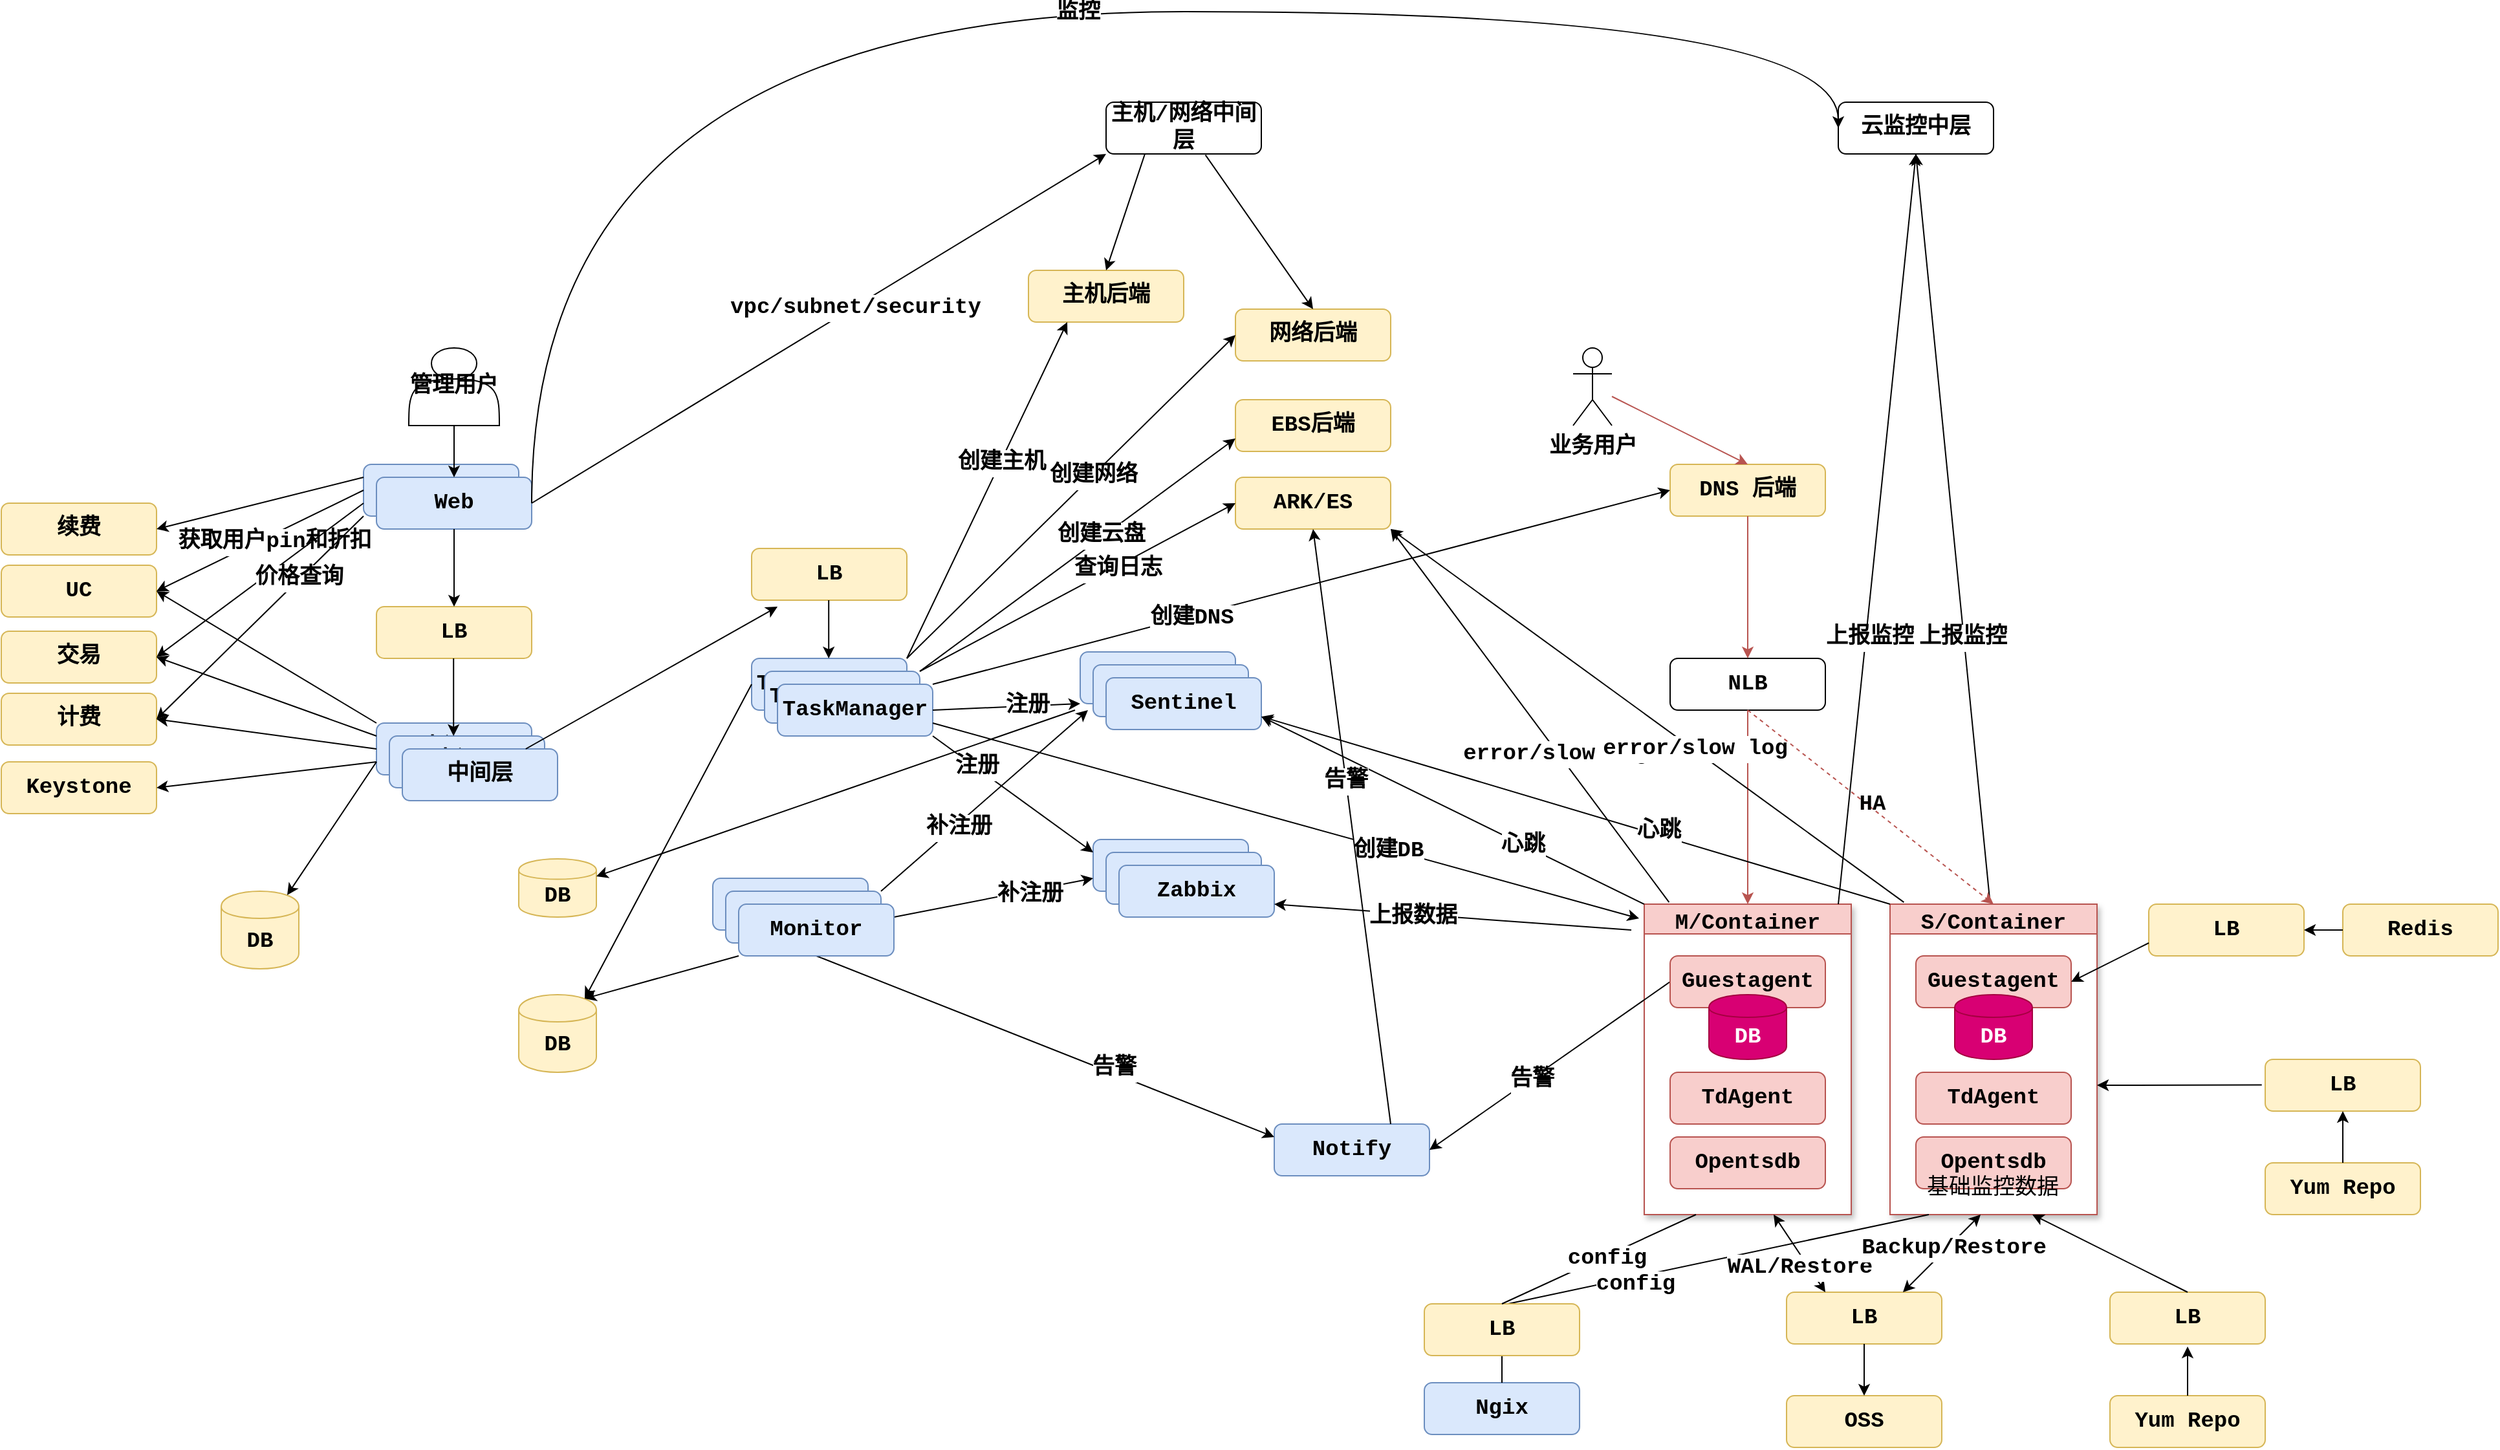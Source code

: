 <mxfile version="13.7.3" type="github">
  <diagram id="C5RBs43oDa-KdzZeNtuy" name="Page-1">
    <mxGraphModel dx="3671" dy="1490" grid="1" gridSize="10" guides="1" tooltips="1" connect="1" arrows="1" fold="1" page="1" pageScale="1" pageWidth="827" pageHeight="1169" math="0" shadow="0">
      <root>
        <mxCell id="WIyWlLk6GJQsqaUBKTNV-0" />
        <mxCell id="WIyWlLk6GJQsqaUBKTNV-1" parent="WIyWlLk6GJQsqaUBKTNV-0" />
        <mxCell id="53ipOpDrjfNFSjoSuVw--106" value="M/Container" style="swimlane;shadow=1;rounded=0;comic=0;glass=0;swimlaneFillColor=#FFFFFF;fillColor=#f8cecc;strokeColor=#b85450;fontStyle=1;fontFamily=Courier New;fontSize=17;" parent="WIyWlLk6GJQsqaUBKTNV-1" vertex="1">
          <mxGeometry x="860" y="860" width="160" height="240" as="geometry" />
        </mxCell>
        <mxCell id="WIyWlLk6GJQsqaUBKTNV-3" value="Web" style="rounded=1;whiteSpace=wrap;html=1;fontSize=17;glass=0;strokeWidth=1;shadow=0;fillColor=#dae8fc;strokeColor=#6c8ebf;fontStyle=1;fontFamily=Courier New;" parent="WIyWlLk6GJQsqaUBKTNV-1" vertex="1">
          <mxGeometry x="-130" y="520" width="120" height="40" as="geometry" />
        </mxCell>
        <mxCell id="53ipOpDrjfNFSjoSuVw--0" value="Web" style="rounded=1;whiteSpace=wrap;html=1;fontSize=17;glass=0;strokeWidth=1;shadow=0;fillColor=#dae8fc;strokeColor=#6c8ebf;fontStyle=1;fontFamily=Courier New;" parent="WIyWlLk6GJQsqaUBKTNV-1" vertex="1">
          <mxGeometry x="-120" y="530" width="120" height="40" as="geometry" />
        </mxCell>
        <mxCell id="53ipOpDrjfNFSjoSuVw--1" value="LB" style="rounded=1;whiteSpace=wrap;html=1;fontSize=17;glass=0;strokeWidth=1;shadow=0;fillColor=#fff2cc;strokeColor=#d6b656;fontStyle=1;fontFamily=Courier New;" parent="WIyWlLk6GJQsqaUBKTNV-1" vertex="1">
          <mxGeometry x="-120" y="630" width="120" height="40" as="geometry" />
        </mxCell>
        <mxCell id="53ipOpDrjfNFSjoSuVw--2" value="中间层" style="rounded=1;whiteSpace=wrap;html=1;fontSize=17;glass=0;strokeWidth=1;shadow=0;fillColor=#dae8fc;strokeColor=#6c8ebf;fontStyle=1;fontFamily=Courier New;" parent="WIyWlLk6GJQsqaUBKTNV-1" vertex="1">
          <mxGeometry x="-120" y="720" width="120" height="40" as="geometry" />
        </mxCell>
        <mxCell id="53ipOpDrjfNFSjoSuVw--3" value="中间层" style="rounded=1;whiteSpace=wrap;html=1;fontSize=17;glass=0;strokeWidth=1;shadow=0;fillColor=#dae8fc;strokeColor=#6c8ebf;fontStyle=1;fontFamily=Courier New;" parent="WIyWlLk6GJQsqaUBKTNV-1" vertex="1">
          <mxGeometry x="-110" y="730" width="120" height="40" as="geometry" />
        </mxCell>
        <mxCell id="53ipOpDrjfNFSjoSuVw--4" value="中间层" style="rounded=1;whiteSpace=wrap;html=1;fontSize=17;glass=0;strokeWidth=1;shadow=0;fillColor=#dae8fc;strokeColor=#6c8ebf;fontStyle=1;fontFamily=Courier New;" parent="WIyWlLk6GJQsqaUBKTNV-1" vertex="1">
          <mxGeometry x="-100" y="740" width="120" height="40" as="geometry" />
        </mxCell>
        <mxCell id="53ipOpDrjfNFSjoSuVw--6" value="" style="endArrow=classic;html=1;entryX=0.5;entryY=0;entryDx=0;entryDy=0;exitX=0.5;exitY=1;exitDx=0;exitDy=0;fontStyle=1;fontFamily=Courier New;fontSize=17;" parent="WIyWlLk6GJQsqaUBKTNV-1" source="53ipOpDrjfNFSjoSuVw--0" target="53ipOpDrjfNFSjoSuVw--1" edge="1">
          <mxGeometry width="50" height="50" relative="1" as="geometry">
            <mxPoint x="-60" y="575" as="sourcePoint" />
            <mxPoint x="-10" y="525" as="targetPoint" />
          </mxGeometry>
        </mxCell>
        <mxCell id="53ipOpDrjfNFSjoSuVw--7" value="" style="endArrow=classic;html=1;entryX=0.5;entryY=0;entryDx=0;entryDy=0;exitX=0.5;exitY=1;exitDx=0;exitDy=0;fontStyle=1;fontFamily=Courier New;fontSize=17;" parent="WIyWlLk6GJQsqaUBKTNV-1" edge="1">
          <mxGeometry width="50" height="50" relative="1" as="geometry">
            <mxPoint x="-60.4" y="670" as="sourcePoint" />
            <mxPoint x="-60.4" y="730" as="targetPoint" />
          </mxGeometry>
        </mxCell>
        <mxCell id="53ipOpDrjfNFSjoSuVw--10" value="" style="endArrow=classic;html=1;fontStyle=1;fontFamily=Courier New;fontSize=17;entryX=0.167;entryY=1.125;entryDx=0;entryDy=0;entryPerimeter=0;" parent="WIyWlLk6GJQsqaUBKTNV-1" edge="1" target="53ipOpDrjfNFSjoSuVw--26" source="53ipOpDrjfNFSjoSuVw--4">
          <mxGeometry width="50" height="50" relative="1" as="geometry">
            <mxPoint x="230" y="340" as="sourcePoint" />
            <mxPoint x="230" y="570" as="targetPoint" />
          </mxGeometry>
        </mxCell>
        <mxCell id="53ipOpDrjfNFSjoSuVw--15" value="TaskManager" style="rounded=1;whiteSpace=wrap;html=1;fontSize=17;glass=0;strokeWidth=1;shadow=0;fillColor=#dae8fc;strokeColor=#6c8ebf;fontStyle=1;fontFamily=Courier New;" parent="WIyWlLk6GJQsqaUBKTNV-1" vertex="1">
          <mxGeometry x="170" y="670" width="120" height="40" as="geometry" />
        </mxCell>
        <mxCell id="53ipOpDrjfNFSjoSuVw--16" value="TaskManager" style="rounded=1;whiteSpace=wrap;html=1;fontSize=17;glass=0;strokeWidth=1;shadow=0;fillColor=#dae8fc;strokeColor=#6c8ebf;fontStyle=1;fontFamily=Courier New;" parent="WIyWlLk6GJQsqaUBKTNV-1" vertex="1">
          <mxGeometry x="180" y="680" width="120" height="40" as="geometry" />
        </mxCell>
        <mxCell id="53ipOpDrjfNFSjoSuVw--17" value="TaskManager" style="rounded=1;whiteSpace=wrap;html=1;fontSize=17;glass=0;strokeWidth=1;shadow=0;fillColor=#dae8fc;strokeColor=#6c8ebf;fontStyle=1;fontFamily=Courier New;" parent="WIyWlLk6GJQsqaUBKTNV-1" vertex="1">
          <mxGeometry x="190" y="690" width="120" height="40" as="geometry" />
        </mxCell>
        <mxCell id="53ipOpDrjfNFSjoSuVw--19" value="DB" style="shape=cylinder;whiteSpace=wrap;html=1;boundedLbl=1;backgroundOutline=1;fillColor=#fff2cc;strokeColor=#d6b656;fontStyle=1;fontFamily=Courier New;fontSize=17;" parent="WIyWlLk6GJQsqaUBKTNV-1" vertex="1">
          <mxGeometry x="-240" y="850" width="60" height="60" as="geometry" />
        </mxCell>
        <mxCell id="53ipOpDrjfNFSjoSuVw--20" value="" style="endArrow=classic;html=1;entryX=0.85;entryY=0.05;entryDx=0;entryDy=0;exitX=0;exitY=0.75;exitDx=0;exitDy=0;fontStyle=1;fontFamily=Courier New;fontSize=17;entryPerimeter=0;" parent="WIyWlLk6GJQsqaUBKTNV-1" source="53ipOpDrjfNFSjoSuVw--2" target="53ipOpDrjfNFSjoSuVw--19" edge="1">
          <mxGeometry width="50" height="50" relative="1" as="geometry">
            <mxPoint x="-129.6" y="740" as="sourcePoint" />
            <mxPoint x="-130.0" y="790" as="targetPoint" />
          </mxGeometry>
        </mxCell>
        <mxCell id="53ipOpDrjfNFSjoSuVw--21" value="DB" style="shape=cylinder;whiteSpace=wrap;html=1;boundedLbl=1;backgroundOutline=1;fillColor=#fff2cc;strokeColor=#d6b656;fontStyle=1;fontFamily=Courier New;fontSize=17;" parent="WIyWlLk6GJQsqaUBKTNV-1" vertex="1">
          <mxGeometry x="-10" y="930" width="60" height="60" as="geometry" />
        </mxCell>
        <mxCell id="53ipOpDrjfNFSjoSuVw--24" value="" style="endArrow=classic;html=1;exitX=0;exitY=0.5;exitDx=0;exitDy=0;fontStyle=1;fontFamily=Courier New;fontSize=17;entryX=0.85;entryY=0.05;entryDx=0;entryDy=0;entryPerimeter=0;" parent="WIyWlLk6GJQsqaUBKTNV-1" source="53ipOpDrjfNFSjoSuVw--15" edge="1" target="53ipOpDrjfNFSjoSuVw--21">
          <mxGeometry width="50" height="50" relative="1" as="geometry">
            <mxPoint x="180" y="510" as="sourcePoint" />
            <mxPoint x="61" y="640" as="targetPoint" />
          </mxGeometry>
        </mxCell>
        <mxCell id="53ipOpDrjfNFSjoSuVw--25" value="Monitor" style="rounded=1;whiteSpace=wrap;html=1;fontSize=17;glass=0;strokeWidth=1;shadow=0;fillColor=#dae8fc;strokeColor=#6c8ebf;fontStyle=1;fontFamily=Courier New;" parent="WIyWlLk6GJQsqaUBKTNV-1" vertex="1">
          <mxGeometry x="140" y="840" width="120" height="40" as="geometry" />
        </mxCell>
        <mxCell id="53ipOpDrjfNFSjoSuVw--26" value="LB" style="rounded=1;whiteSpace=wrap;html=1;fontSize=17;glass=0;strokeWidth=1;shadow=0;fillColor=#fff2cc;strokeColor=#d6b656;fontStyle=1;fontFamily=Courier New;" parent="WIyWlLk6GJQsqaUBKTNV-1" vertex="1">
          <mxGeometry x="170" y="585" width="120" height="40" as="geometry" />
        </mxCell>
        <mxCell id="53ipOpDrjfNFSjoSuVw--27" value="" style="endArrow=classic;html=1;entryX=0.5;entryY=0;entryDx=0;entryDy=0;fontStyle=1;fontFamily=Courier New;fontSize=17;" parent="WIyWlLk6GJQsqaUBKTNV-1" edge="1">
          <mxGeometry width="50" height="50" relative="1" as="geometry">
            <mxPoint x="229.6" y="625" as="sourcePoint" />
            <mxPoint x="229.6" y="670" as="targetPoint" />
          </mxGeometry>
        </mxCell>
        <mxCell id="53ipOpDrjfNFSjoSuVw--28" value="Notify" style="rounded=1;whiteSpace=wrap;html=1;fontSize=17;glass=0;strokeWidth=1;shadow=0;fillColor=#dae8fc;strokeColor=#6c8ebf;fontStyle=1;fontFamily=Courier New;" parent="WIyWlLk6GJQsqaUBKTNV-1" vertex="1">
          <mxGeometry x="574" y="1030" width="120" height="40" as="geometry" />
        </mxCell>
        <mxCell id="53ipOpDrjfNFSjoSuVw--29" value="Sentinel" style="rounded=1;whiteSpace=wrap;html=1;fontSize=17;glass=0;strokeWidth=1;shadow=0;fillColor=#dae8fc;strokeColor=#6c8ebf;fontStyle=1;fontFamily=Courier New;" parent="WIyWlLk6GJQsqaUBKTNV-1" vertex="1">
          <mxGeometry x="424" y="665" width="120" height="40" as="geometry" />
        </mxCell>
        <mxCell id="53ipOpDrjfNFSjoSuVw--30" value="Sentinel" style="rounded=1;whiteSpace=wrap;html=1;fontSize=17;glass=0;strokeWidth=1;shadow=0;fillColor=#dae8fc;strokeColor=#6c8ebf;fontStyle=1;fontFamily=Courier New;" parent="WIyWlLk6GJQsqaUBKTNV-1" vertex="1">
          <mxGeometry x="434" y="675" width="120" height="40" as="geometry" />
        </mxCell>
        <mxCell id="53ipOpDrjfNFSjoSuVw--31" value="Sentinel" style="rounded=1;whiteSpace=wrap;html=1;fontSize=17;glass=0;strokeWidth=1;shadow=0;fillColor=#dae8fc;strokeColor=#6c8ebf;fontStyle=1;fontFamily=Courier New;" parent="WIyWlLk6GJQsqaUBKTNV-1" vertex="1">
          <mxGeometry x="444" y="685" width="120" height="40" as="geometry" />
        </mxCell>
        <mxCell id="53ipOpDrjfNFSjoSuVw--32" value="" style="endArrow=classic;html=1;entryX=0;entryY=1;entryDx=0;entryDy=0;exitX=1;exitY=0.5;exitDx=0;exitDy=0;fontStyle=1;fontFamily=Courier New;fontSize=17;" parent="WIyWlLk6GJQsqaUBKTNV-1" source="53ipOpDrjfNFSjoSuVw--17" target="53ipOpDrjfNFSjoSuVw--29" edge="1">
          <mxGeometry width="50" height="50" relative="1" as="geometry">
            <mxPoint x="370.0" y="635" as="sourcePoint" />
            <mxPoint x="370.0" y="680" as="targetPoint" />
          </mxGeometry>
        </mxCell>
        <mxCell id="53ipOpDrjfNFSjoSuVw--158" value="注册" style="edgeLabel;html=1;align=center;verticalAlign=middle;resizable=0;points=[];fontStyle=1;fontFamily=Courier New;fontSize=17;" parent="53ipOpDrjfNFSjoSuVw--32" vertex="1" connectable="0">
          <mxGeometry x="0.269" relative="1" as="geometry">
            <mxPoint as="offset" />
          </mxGeometry>
        </mxCell>
        <mxCell id="53ipOpDrjfNFSjoSuVw--34" value="DB" style="shape=cylinder;whiteSpace=wrap;html=1;boundedLbl=1;backgroundOutline=1;fillColor=#fff2cc;strokeColor=#d6b656;fontStyle=1;fontFamily=Courier New;fontSize=17;" parent="WIyWlLk6GJQsqaUBKTNV-1" vertex="1">
          <mxGeometry x="-10" y="825" width="60" height="45" as="geometry" />
        </mxCell>
        <mxCell id="53ipOpDrjfNFSjoSuVw--36" value="Zabbix" style="rounded=1;whiteSpace=wrap;html=1;fontSize=17;glass=0;strokeWidth=1;shadow=0;fillColor=#dae8fc;strokeColor=#6c8ebf;fontStyle=1;fontFamily=Courier New;" parent="WIyWlLk6GJQsqaUBKTNV-1" vertex="1">
          <mxGeometry x="434" y="810" width="120" height="40" as="geometry" />
        </mxCell>
        <mxCell id="53ipOpDrjfNFSjoSuVw--37" value="" style="endArrow=classic;html=1;exitX=0;exitY=1;exitDx=0;exitDy=0;entryX=0.85;entryY=0.05;entryDx=0;entryDy=0;entryPerimeter=0;fontStyle=1;fontFamily=Courier New;fontSize=17;" parent="WIyWlLk6GJQsqaUBKTNV-1" source="53ipOpDrjfNFSjoSuVw--53" target="53ipOpDrjfNFSjoSuVw--21" edge="1">
          <mxGeometry width="50" height="50" relative="1" as="geometry">
            <mxPoint x="139" y="715" as="sourcePoint" />
            <mxPoint x="30" y="665" as="targetPoint" />
          </mxGeometry>
        </mxCell>
        <mxCell id="53ipOpDrjfNFSjoSuVw--38" value="" style="endArrow=classic;html=1;exitX=0.5;exitY=1;exitDx=0;exitDy=0;entryX=0;entryY=0.25;entryDx=0;entryDy=0;fontStyle=1;fontFamily=Courier New;fontSize=17;" parent="WIyWlLk6GJQsqaUBKTNV-1" source="53ipOpDrjfNFSjoSuVw--53" target="53ipOpDrjfNFSjoSuVw--28" edge="1">
          <mxGeometry width="50" height="50" relative="1" as="geometry">
            <mxPoint x="270.0" y="810" as="sourcePoint" />
            <mxPoint x="500" y="890" as="targetPoint" />
          </mxGeometry>
        </mxCell>
        <mxCell id="53ipOpDrjfNFSjoSuVw--166" value="告警" style="edgeLabel;html=1;align=center;verticalAlign=middle;resizable=0;points=[];fontStyle=1;fontFamily=Courier New;fontSize=17;" parent="53ipOpDrjfNFSjoSuVw--38" vertex="1" connectable="0">
          <mxGeometry x="0.287" y="4" relative="1" as="geometry">
            <mxPoint as="offset" />
          </mxGeometry>
        </mxCell>
        <mxCell id="53ipOpDrjfNFSjoSuVw--47" value="" style="endArrow=classic;html=1;entryX=1;entryY=0.5;entryDx=0;entryDy=0;exitX=0;exitY=0.5;exitDx=0;exitDy=0;fontStyle=1;fontFamily=Courier New;fontSize=17;" parent="WIyWlLk6GJQsqaUBKTNV-1" source="53ipOpDrjfNFSjoSuVw--87" target="53ipOpDrjfNFSjoSuVw--28" edge="1">
          <mxGeometry width="50" height="50" relative="1" as="geometry">
            <mxPoint x="870" y="930" as="sourcePoint" />
            <mxPoint x="230" y="939.6" as="targetPoint" />
          </mxGeometry>
        </mxCell>
        <mxCell id="53ipOpDrjfNFSjoSuVw--165" value="告警" style="edgeLabel;html=1;align=center;verticalAlign=middle;resizable=0;points=[];fontStyle=1;fontFamily=Courier New;fontSize=17;" parent="53ipOpDrjfNFSjoSuVw--47" vertex="1" connectable="0">
          <mxGeometry x="0.154" y="1" relative="1" as="geometry">
            <mxPoint as="offset" />
          </mxGeometry>
        </mxCell>
        <mxCell id="53ipOpDrjfNFSjoSuVw--49" value="Zabbix" style="rounded=1;whiteSpace=wrap;html=1;fontSize=17;glass=0;strokeWidth=1;shadow=0;fillColor=#dae8fc;strokeColor=#6c8ebf;fontStyle=1;fontFamily=Courier New;" parent="WIyWlLk6GJQsqaUBKTNV-1" vertex="1">
          <mxGeometry x="444" y="820" width="120" height="40" as="geometry" />
        </mxCell>
        <mxCell id="53ipOpDrjfNFSjoSuVw--50" value="Zabbix" style="rounded=1;whiteSpace=wrap;html=1;fontSize=17;glass=0;strokeWidth=1;shadow=0;fillColor=#dae8fc;strokeColor=#6c8ebf;fontStyle=1;fontFamily=Courier New;" parent="WIyWlLk6GJQsqaUBKTNV-1" vertex="1">
          <mxGeometry x="454" y="830" width="120" height="40" as="geometry" />
        </mxCell>
        <mxCell id="53ipOpDrjfNFSjoSuVw--51" value="" style="endArrow=classic;html=1;exitX=1;exitY=0.25;exitDx=0;exitDy=0;entryX=0;entryY=0.75;entryDx=0;entryDy=0;fontStyle=1;fontFamily=Courier New;fontSize=17;" parent="WIyWlLk6GJQsqaUBKTNV-1" source="53ipOpDrjfNFSjoSuVw--53" target="53ipOpDrjfNFSjoSuVw--36" edge="1">
          <mxGeometry width="50" height="50" relative="1" as="geometry">
            <mxPoint x="250" y="819.6" as="sourcePoint" />
            <mxPoint x="430" y="820" as="targetPoint" />
          </mxGeometry>
        </mxCell>
        <mxCell id="53ipOpDrjfNFSjoSuVw--156" value="补注册" style="edgeLabel;html=1;align=center;verticalAlign=middle;resizable=0;points=[];fontStyle=1;fontFamily=Courier New;fontSize=17;" parent="53ipOpDrjfNFSjoSuVw--51" vertex="1" connectable="0">
          <mxGeometry x="0.348" y="-3" relative="1" as="geometry">
            <mxPoint x="1" as="offset" />
          </mxGeometry>
        </mxCell>
        <mxCell id="53ipOpDrjfNFSjoSuVw--52" value="Monitor" style="rounded=1;whiteSpace=wrap;html=1;fontSize=17;glass=0;strokeWidth=1;shadow=0;fillColor=#dae8fc;strokeColor=#6c8ebf;fontStyle=1;fontFamily=Courier New;" parent="WIyWlLk6GJQsqaUBKTNV-1" vertex="1">
          <mxGeometry x="150" y="850" width="120" height="40" as="geometry" />
        </mxCell>
        <mxCell id="53ipOpDrjfNFSjoSuVw--53" value="Monitor" style="rounded=1;whiteSpace=wrap;html=1;fontSize=17;glass=0;strokeWidth=1;shadow=0;fillColor=#dae8fc;strokeColor=#6c8ebf;fontStyle=1;fontFamily=Courier New;" parent="WIyWlLk6GJQsqaUBKTNV-1" vertex="1">
          <mxGeometry x="160" y="860" width="120" height="40" as="geometry" />
        </mxCell>
        <mxCell id="53ipOpDrjfNFSjoSuVw--55" value="ARK/ES" style="rounded=1;whiteSpace=wrap;html=1;fontSize=17;glass=0;strokeWidth=1;shadow=0;fillColor=#fff2cc;strokeColor=#d6b656;fontStyle=1;fontFamily=Courier New;" parent="WIyWlLk6GJQsqaUBKTNV-1" vertex="1">
          <mxGeometry x="544" y="530" width="120" height="40" as="geometry" />
        </mxCell>
        <mxCell id="53ipOpDrjfNFSjoSuVw--56" value="DNS 后端" style="rounded=1;whiteSpace=wrap;html=1;fontSize=17;glass=0;strokeWidth=1;shadow=0;fillColor=#fff2cc;strokeColor=#d6b656;fontStyle=1;fontFamily=Courier New;" parent="WIyWlLk6GJQsqaUBKTNV-1" vertex="1">
          <mxGeometry x="880" y="520" width="120" height="40" as="geometry" />
        </mxCell>
        <mxCell id="53ipOpDrjfNFSjoSuVw--57" value="UC" style="rounded=1;whiteSpace=wrap;html=1;fontSize=17;glass=0;strokeWidth=1;shadow=0;fillColor=#fff2cc;strokeColor=#d6b656;fontStyle=1;fontFamily=Courier New;" parent="WIyWlLk6GJQsqaUBKTNV-1" vertex="1">
          <mxGeometry x="-410" y="598" width="120" height="40" as="geometry" />
        </mxCell>
        <mxCell id="53ipOpDrjfNFSjoSuVw--58" value="交易" style="rounded=1;whiteSpace=wrap;html=1;fontSize=17;glass=0;strokeWidth=1;shadow=0;fillColor=#fff2cc;strokeColor=#d6b656;fontStyle=1;fontFamily=Courier New;" parent="WIyWlLk6GJQsqaUBKTNV-1" vertex="1">
          <mxGeometry x="-410" y="649" width="120" height="40" as="geometry" />
        </mxCell>
        <mxCell id="53ipOpDrjfNFSjoSuVw--59" value="计费" style="rounded=1;whiteSpace=wrap;html=1;fontSize=17;glass=0;strokeWidth=1;shadow=0;fillColor=#fff2cc;strokeColor=#d6b656;fontStyle=1;fontFamily=Courier New;" parent="WIyWlLk6GJQsqaUBKTNV-1" vertex="1">
          <mxGeometry x="-410" y="697" width="120" height="40" as="geometry" />
        </mxCell>
        <mxCell id="53ipOpDrjfNFSjoSuVw--60" value="" style="endArrow=classic;html=1;exitX=0;exitY=0;exitDx=0;exitDy=0;fontStyle=1;fontFamily=Courier New;fontSize=17;" parent="WIyWlLk6GJQsqaUBKTNV-1" source="53ipOpDrjfNFSjoSuVw--2" edge="1">
          <mxGeometry width="50" height="50" relative="1" as="geometry">
            <mxPoint x="16" y="740" as="sourcePoint" />
            <mxPoint x="-290" y="618" as="targetPoint" />
          </mxGeometry>
        </mxCell>
        <mxCell id="53ipOpDrjfNFSjoSuVw--61" value="" style="endArrow=classic;html=1;entryX=1;entryY=0.5;entryDx=0;entryDy=0;exitX=0;exitY=0.25;exitDx=0;exitDy=0;fontStyle=1;fontFamily=Courier New;fontSize=17;" parent="WIyWlLk6GJQsqaUBKTNV-1" source="53ipOpDrjfNFSjoSuVw--2" target="53ipOpDrjfNFSjoSuVw--58" edge="1">
          <mxGeometry width="50" height="50" relative="1" as="geometry">
            <mxPoint x="26" y="750" as="sourcePoint" />
            <mxPoint x="144" y="700" as="targetPoint" />
          </mxGeometry>
        </mxCell>
        <mxCell id="53ipOpDrjfNFSjoSuVw--62" value="" style="endArrow=classic;html=1;entryX=1;entryY=0.5;entryDx=0;entryDy=0;exitX=0;exitY=0.5;exitDx=0;exitDy=0;fontStyle=1;fontFamily=Courier New;fontSize=17;" parent="WIyWlLk6GJQsqaUBKTNV-1" source="53ipOpDrjfNFSjoSuVw--2" target="53ipOpDrjfNFSjoSuVw--59" edge="1">
          <mxGeometry width="50" height="50" relative="1" as="geometry">
            <mxPoint x="10" y="800" as="sourcePoint" />
            <mxPoint x="124" y="800" as="targetPoint" />
          </mxGeometry>
        </mxCell>
        <mxCell id="53ipOpDrjfNFSjoSuVw--63" value="" style="endArrow=classic;html=1;exitX=1;exitY=1;exitDx=0;exitDy=0;entryX=0;entryY=0.25;entryDx=0;entryDy=0;fontStyle=1;fontFamily=Courier New;fontSize=17;" parent="WIyWlLk6GJQsqaUBKTNV-1" source="53ipOpDrjfNFSjoSuVw--17" target="53ipOpDrjfNFSjoSuVw--36" edge="1">
          <mxGeometry width="50" height="50" relative="1" as="geometry">
            <mxPoint x="254" y="750.0" as="sourcePoint" />
            <mxPoint x="434" y="750.4" as="targetPoint" />
          </mxGeometry>
        </mxCell>
        <mxCell id="53ipOpDrjfNFSjoSuVw--157" value="注册" style="edgeLabel;html=1;align=center;verticalAlign=middle;resizable=0;points=[];fontStyle=1;fontFamily=Courier New;fontSize=17;" parent="53ipOpDrjfNFSjoSuVw--63" vertex="1" connectable="0">
          <mxGeometry x="-0.468" y="1" relative="1" as="geometry">
            <mxPoint as="offset" />
          </mxGeometry>
        </mxCell>
        <mxCell id="53ipOpDrjfNFSjoSuVw--64" value="" style="endArrow=classic;html=1;exitX=1;exitY=0;exitDx=0;exitDy=0;entryX=0;entryY=0.5;entryDx=0;entryDy=0;fontStyle=1;fontFamily=Courier New;fontSize=17;" parent="WIyWlLk6GJQsqaUBKTNV-1" source="53ipOpDrjfNFSjoSuVw--17" target="53ipOpDrjfNFSjoSuVw--56" edge="1">
          <mxGeometry width="50" height="50" relative="1" as="geometry">
            <mxPoint x="290" y="670" as="sourcePoint" />
            <mxPoint x="420" y="560" as="targetPoint" />
          </mxGeometry>
        </mxCell>
        <mxCell id="53ipOpDrjfNFSjoSuVw--181" value="创建DNS" style="edgeLabel;html=1;align=center;verticalAlign=middle;resizable=0;points=[];fontStyle=1;fontFamily=Courier New;fontSize=17;" parent="53ipOpDrjfNFSjoSuVw--64" vertex="1" connectable="0">
          <mxGeometry x="-0.301" y="-1" relative="1" as="geometry">
            <mxPoint as="offset" />
          </mxGeometry>
        </mxCell>
        <mxCell id="53ipOpDrjfNFSjoSuVw--65" value="" style="endArrow=classic;html=1;exitX=1;exitY=0.5;exitDx=0;exitDy=0;entryX=0;entryY=0.5;entryDx=0;entryDy=0;fontStyle=1;fontFamily=Courier New;fontSize=17;" parent="WIyWlLk6GJQsqaUBKTNV-1" target="53ipOpDrjfNFSjoSuVw--55" edge="1">
          <mxGeometry width="50" height="50" relative="1" as="geometry">
            <mxPoint x="300" y="680" as="sourcePoint" />
            <mxPoint x="434" y="570" as="targetPoint" />
          </mxGeometry>
        </mxCell>
        <mxCell id="53ipOpDrjfNFSjoSuVw--173" value="查询日志" style="edgeLabel;html=1;align=center;verticalAlign=middle;resizable=0;points=[];fontStyle=1;fontFamily=Courier New;fontSize=17;" parent="53ipOpDrjfNFSjoSuVw--65" vertex="1" connectable="0">
          <mxGeometry x="0.246" y="-2" relative="1" as="geometry">
            <mxPoint as="offset" />
          </mxGeometry>
        </mxCell>
        <mxCell id="53ipOpDrjfNFSjoSuVw--66" value="Keystone" style="rounded=1;whiteSpace=wrap;html=1;fontSize=17;glass=0;strokeWidth=1;shadow=0;fillColor=#fff2cc;strokeColor=#d6b656;fontStyle=1;fontFamily=Courier New;" parent="WIyWlLk6GJQsqaUBKTNV-1" vertex="1">
          <mxGeometry x="-410" y="750" width="120" height="40" as="geometry" />
        </mxCell>
        <mxCell id="53ipOpDrjfNFSjoSuVw--67" value="" style="endArrow=classic;html=1;fontStyle=1;fontFamily=Courier New;fontSize=17;" parent="WIyWlLk6GJQsqaUBKTNV-1" edge="1">
          <mxGeometry width="50" height="50" relative="1" as="geometry">
            <mxPoint x="-120" y="750" as="sourcePoint" />
            <mxPoint x="-290" y="770" as="targetPoint" />
          </mxGeometry>
        </mxCell>
        <mxCell id="53ipOpDrjfNFSjoSuVw--68" value="" style="endArrow=classic;html=1;exitX=0;exitY=0.5;exitDx=0;exitDy=0;entryX=1;entryY=0.5;entryDx=0;entryDy=0;fontStyle=1;fontFamily=Courier New;fontSize=17;" parent="WIyWlLk6GJQsqaUBKTNV-1" source="WIyWlLk6GJQsqaUBKTNV-3" target="53ipOpDrjfNFSjoSuVw--57" edge="1">
          <mxGeometry width="50" height="50" relative="1" as="geometry">
            <mxPoint x="26" y="588" as="sourcePoint" />
            <mxPoint x="140" y="600" as="targetPoint" />
          </mxGeometry>
        </mxCell>
        <mxCell id="53ipOpDrjfNFSjoSuVw--177" value="获取用户pin和折扣" style="edgeLabel;html=1;align=center;verticalAlign=middle;resizable=0;points=[];fontStyle=1;fontFamily=Courier New;fontSize=17;" parent="53ipOpDrjfNFSjoSuVw--68" vertex="1" connectable="0">
          <mxGeometry x="-0.104" y="5" relative="1" as="geometry">
            <mxPoint as="offset" />
          </mxGeometry>
        </mxCell>
        <mxCell id="53ipOpDrjfNFSjoSuVw--69" value="" style="endArrow=classic;html=1;exitX=0;exitY=0.75;exitDx=0;exitDy=0;entryX=1;entryY=0.5;entryDx=0;entryDy=0;fontStyle=1;fontFamily=Courier New;fontSize=17;" parent="WIyWlLk6GJQsqaUBKTNV-1" source="WIyWlLk6GJQsqaUBKTNV-3" target="53ipOpDrjfNFSjoSuVw--58" edge="1">
          <mxGeometry width="50" height="50" relative="1" as="geometry">
            <mxPoint y="570" as="sourcePoint" />
            <mxPoint x="144" y="628" as="targetPoint" />
          </mxGeometry>
        </mxCell>
        <mxCell id="53ipOpDrjfNFSjoSuVw--70" value="" style="endArrow=classic;html=1;entryX=1;entryY=0.5;entryDx=0;entryDy=0;exitX=0;exitY=1;exitDx=0;exitDy=0;fontStyle=1;fontFamily=Courier New;fontSize=17;" parent="WIyWlLk6GJQsqaUBKTNV-1" source="WIyWlLk6GJQsqaUBKTNV-3" target="53ipOpDrjfNFSjoSuVw--59" edge="1">
          <mxGeometry width="50" height="50" relative="1" as="geometry">
            <mxPoint y="570" as="sourcePoint" />
            <mxPoint x="124" y="659" as="targetPoint" />
          </mxGeometry>
        </mxCell>
        <mxCell id="53ipOpDrjfNFSjoSuVw--176" value="价格查询" style="edgeLabel;html=1;align=center;verticalAlign=middle;resizable=0;points=[];fontStyle=1;fontFamily=Courier New;fontSize=17;" parent="53ipOpDrjfNFSjoSuVw--70" vertex="1" connectable="0">
          <mxGeometry x="-0.379" y="-1" relative="1" as="geometry">
            <mxPoint as="offset" />
          </mxGeometry>
        </mxCell>
        <mxCell id="53ipOpDrjfNFSjoSuVw--72" value="续费" style="rounded=1;whiteSpace=wrap;html=1;fontSize=17;glass=0;strokeWidth=1;shadow=0;fillColor=#fff2cc;strokeColor=#d6b656;fontStyle=1;fontFamily=Courier New;" parent="WIyWlLk6GJQsqaUBKTNV-1" vertex="1">
          <mxGeometry x="-410" y="550" width="120" height="40" as="geometry" />
        </mxCell>
        <mxCell id="53ipOpDrjfNFSjoSuVw--73" value="" style="endArrow=classic;html=1;exitX=0;exitY=0.25;exitDx=0;exitDy=0;entryX=1;entryY=0.5;entryDx=0;entryDy=0;fontStyle=1;fontFamily=Courier New;fontSize=17;" parent="WIyWlLk6GJQsqaUBKTNV-1" source="WIyWlLk6GJQsqaUBKTNV-3" target="53ipOpDrjfNFSjoSuVw--72" edge="1">
          <mxGeometry width="50" height="50" relative="1" as="geometry">
            <mxPoint y="522" as="sourcePoint" />
            <mxPoint x="144" y="580" as="targetPoint" />
          </mxGeometry>
        </mxCell>
        <mxCell id="53ipOpDrjfNFSjoSuVw--74" value="主机/网络中间层" style="rounded=1;whiteSpace=wrap;html=1;fontSize=17;glass=0;strokeWidth=1;shadow=0;fontStyle=1;fontFamily=Courier New;" parent="WIyWlLk6GJQsqaUBKTNV-1" vertex="1">
          <mxGeometry x="444" y="240" width="120" height="40" as="geometry" />
        </mxCell>
        <mxCell id="53ipOpDrjfNFSjoSuVw--75" value="云监控中层" style="rounded=1;whiteSpace=wrap;html=1;fontSize=17;glass=0;strokeWidth=1;shadow=0;fontStyle=1;fontFamily=Courier New;" parent="WIyWlLk6GJQsqaUBKTNV-1" vertex="1">
          <mxGeometry x="1010" y="240" width="120" height="40" as="geometry" />
        </mxCell>
        <mxCell id="53ipOpDrjfNFSjoSuVw--76" value="" style="endArrow=classic;html=1;exitX=1;exitY=0.5;exitDx=0;exitDy=0;entryX=0;entryY=1;entryDx=0;entryDy=0;fontStyle=1;fontFamily=Courier New;fontSize=17;" parent="WIyWlLk6GJQsqaUBKTNV-1" source="53ipOpDrjfNFSjoSuVw--0" target="53ipOpDrjfNFSjoSuVw--74" edge="1">
          <mxGeometry width="50" height="50" relative="1" as="geometry">
            <mxPoint x="290" y="90" as="sourcePoint" />
            <mxPoint x="434" y="110" as="targetPoint" />
          </mxGeometry>
        </mxCell>
        <mxCell id="53ipOpDrjfNFSjoSuVw--179" value="vpc/subnet/security" style="edgeLabel;html=1;align=center;verticalAlign=middle;resizable=0;points=[];fontStyle=1;fontFamily=Courier New;fontSize=17;" parent="53ipOpDrjfNFSjoSuVw--76" vertex="1" connectable="0">
          <mxGeometry x="0.123" relative="1" as="geometry">
            <mxPoint as="offset" />
          </mxGeometry>
        </mxCell>
        <mxCell id="53ipOpDrjfNFSjoSuVw--77" value="网络后端" style="rounded=1;whiteSpace=wrap;html=1;fontSize=17;glass=0;strokeWidth=1;shadow=0;fillColor=#fff2cc;strokeColor=#d6b656;fontStyle=1;fontFamily=Courier New;" parent="WIyWlLk6GJQsqaUBKTNV-1" vertex="1">
          <mxGeometry x="544" y="400" width="120" height="40" as="geometry" />
        </mxCell>
        <mxCell id="53ipOpDrjfNFSjoSuVw--78" value="主机后端" style="rounded=1;whiteSpace=wrap;html=1;fontSize=17;glass=0;strokeWidth=1;shadow=0;fillColor=#fff2cc;strokeColor=#d6b656;fontStyle=1;fontFamily=Courier New;" parent="WIyWlLk6GJQsqaUBKTNV-1" vertex="1">
          <mxGeometry x="384" y="370" width="120" height="40" as="geometry" />
        </mxCell>
        <mxCell id="53ipOpDrjfNFSjoSuVw--79" value="" style="endArrow=classic;html=1;entryX=0.5;entryY=0;entryDx=0;entryDy=0;exitX=0.25;exitY=1;exitDx=0;exitDy=0;fontStyle=1;fontFamily=Courier New;fontSize=17;" parent="WIyWlLk6GJQsqaUBKTNV-1" source="53ipOpDrjfNFSjoSuVw--74" target="53ipOpDrjfNFSjoSuVw--78" edge="1">
          <mxGeometry width="50" height="50" relative="1" as="geometry">
            <mxPoint x="480.0" y="230" as="sourcePoint" />
            <mxPoint x="480.0" y="290" as="targetPoint" />
          </mxGeometry>
        </mxCell>
        <mxCell id="53ipOpDrjfNFSjoSuVw--80" value="" style="endArrow=classic;html=1;entryX=0.5;entryY=0;entryDx=0;entryDy=0;exitX=0.64;exitY=1.02;exitDx=0;exitDy=0;exitPerimeter=0;fontStyle=1;fontFamily=Courier New;fontSize=17;" parent="WIyWlLk6GJQsqaUBKTNV-1" source="53ipOpDrjfNFSjoSuVw--74" target="53ipOpDrjfNFSjoSuVw--77" edge="1">
          <mxGeometry width="50" height="50" relative="1" as="geometry">
            <mxPoint x="490" y="240" as="sourcePoint" />
            <mxPoint x="450" y="300" as="targetPoint" />
          </mxGeometry>
        </mxCell>
        <mxCell id="53ipOpDrjfNFSjoSuVw--81" value="" style="endArrow=classic;html=1;exitX=1;exitY=0;exitDx=0;exitDy=0;entryX=0.25;entryY=1;entryDx=0;entryDy=0;fontStyle=1;fontFamily=Courier New;fontSize=17;" parent="WIyWlLk6GJQsqaUBKTNV-1" source="53ipOpDrjfNFSjoSuVw--15" target="53ipOpDrjfNFSjoSuVw--78" edge="1">
          <mxGeometry width="50" height="50" relative="1" as="geometry">
            <mxPoint x="300" y="680" as="sourcePoint" />
            <mxPoint x="434" y="570" as="targetPoint" />
          </mxGeometry>
        </mxCell>
        <mxCell id="53ipOpDrjfNFSjoSuVw--175" value="创建主机" style="edgeLabel;html=1;align=center;verticalAlign=middle;resizable=0;points=[];fontStyle=1;fontFamily=Courier New;fontSize=17;" parent="53ipOpDrjfNFSjoSuVw--81" vertex="1" connectable="0">
          <mxGeometry x="0.166" relative="1" as="geometry">
            <mxPoint as="offset" />
          </mxGeometry>
        </mxCell>
        <mxCell id="53ipOpDrjfNFSjoSuVw--82" value="" style="endArrow=classic;html=1;exitX=1;exitY=0;exitDx=0;exitDy=0;entryX=0;entryY=0.5;entryDx=0;entryDy=0;fontStyle=1;fontFamily=Courier New;fontSize=17;" parent="WIyWlLk6GJQsqaUBKTNV-1" source="53ipOpDrjfNFSjoSuVw--15" target="53ipOpDrjfNFSjoSuVw--77" edge="1">
          <mxGeometry width="50" height="50" relative="1" as="geometry">
            <mxPoint x="300" y="680" as="sourcePoint" />
            <mxPoint x="434" y="570" as="targetPoint" />
          </mxGeometry>
        </mxCell>
        <mxCell id="53ipOpDrjfNFSjoSuVw--174" value="创建网络" style="edgeLabel;html=1;align=center;verticalAlign=middle;resizable=0;points=[];fontStyle=1;fontFamily=Courier New;fontSize=17;" parent="53ipOpDrjfNFSjoSuVw--82" vertex="1" connectable="0">
          <mxGeometry x="0.127" relative="1" as="geometry">
            <mxPoint as="offset" />
          </mxGeometry>
        </mxCell>
        <mxCell id="53ipOpDrjfNFSjoSuVw--84" value="" style="edgeStyle=orthogonalEdgeStyle;rounded=0;orthogonalLoop=1;jettySize=auto;html=1;fontStyle=1;fontFamily=Courier New;fontSize=17;" parent="WIyWlLk6GJQsqaUBKTNV-1" source="53ipOpDrjfNFSjoSuVw--83" target="53ipOpDrjfNFSjoSuVw--0" edge="1">
          <mxGeometry relative="1" as="geometry" />
        </mxCell>
        <mxCell id="53ipOpDrjfNFSjoSuVw--83" value="管理用户" style="shape=actor;whiteSpace=wrap;html=1;fontStyle=1;fontFamily=Courier New;fontSize=17;" parent="WIyWlLk6GJQsqaUBKTNV-1" vertex="1">
          <mxGeometry x="-95" y="430" width="70" height="60" as="geometry" />
        </mxCell>
        <mxCell id="53ipOpDrjfNFSjoSuVw--85" value="" style="endArrow=classic;html=1;exitX=1;exitY=0.5;exitDx=0;exitDy=0;entryX=0;entryY=0.5;entryDx=0;entryDy=0;fontStyle=1;fontFamily=Courier New;fontSize=17;edgeStyle=orthogonalEdgeStyle;curved=1;" parent="WIyWlLk6GJQsqaUBKTNV-1" source="53ipOpDrjfNFSjoSuVw--0" target="53ipOpDrjfNFSjoSuVw--75" edge="1">
          <mxGeometry width="50" height="50" relative="1" as="geometry">
            <mxPoint x="300" y="120" as="sourcePoint" />
            <mxPoint x="504" y="200" as="targetPoint" />
            <Array as="points">
              <mxPoint y="170" />
              <mxPoint x="1010" y="170" />
            </Array>
          </mxGeometry>
        </mxCell>
        <mxCell id="53ipOpDrjfNFSjoSuVw--180" value="监控" style="edgeLabel;html=1;align=center;verticalAlign=middle;resizable=0;points=[];fontStyle=1;fontFamily=Courier New;fontSize=17;" parent="53ipOpDrjfNFSjoSuVw--85" vertex="1" connectable="0">
          <mxGeometry x="0.084" y="-1" relative="1" as="geometry">
            <mxPoint as="offset" />
          </mxGeometry>
        </mxCell>
        <mxCell id="53ipOpDrjfNFSjoSuVw--86" value="业务用户" style="shape=umlActor;verticalLabelPosition=bottom;labelBackgroundColor=#ffffff;verticalAlign=top;html=1;outlineConnect=0;fontStyle=1;fontFamily=Courier New;fontSize=17;" parent="WIyWlLk6GJQsqaUBKTNV-1" vertex="1">
          <mxGeometry x="805" y="430" width="30" height="60" as="geometry" />
        </mxCell>
        <mxCell id="53ipOpDrjfNFSjoSuVw--87" value="Guestagent" style="rounded=1;whiteSpace=wrap;html=1;fontSize=17;glass=0;strokeWidth=1;shadow=0;fillColor=#f8cecc;strokeColor=#b85450;fontStyle=1;fontFamily=Courier New;" parent="WIyWlLk6GJQsqaUBKTNV-1" vertex="1">
          <mxGeometry x="880" y="900" width="120" height="40" as="geometry" />
        </mxCell>
        <mxCell id="53ipOpDrjfNFSjoSuVw--88" value="DB" style="shape=cylinder;whiteSpace=wrap;html=1;boundedLbl=1;backgroundOutline=1;fillColor=#d80073;strokeColor=#A50040;fontColor=#ffffff;fontStyle=1;fontFamily=Courier New;fontSize=17;" parent="WIyWlLk6GJQsqaUBKTNV-1" vertex="1">
          <mxGeometry x="910" y="930" width="60" height="50" as="geometry" />
        </mxCell>
        <mxCell id="53ipOpDrjfNFSjoSuVw--89" value="" style="endArrow=classic;html=1;exitX=1;exitY=0.75;exitDx=0;exitDy=0;entryX=-0.025;entryY=0.046;entryDx=0;entryDy=0;entryPerimeter=0;fontStyle=1;fontFamily=Courier New;fontSize=17;" parent="WIyWlLk6GJQsqaUBKTNV-1" source="53ipOpDrjfNFSjoSuVw--17" target="53ipOpDrjfNFSjoSuVw--106" edge="1">
          <mxGeometry width="50" height="50" relative="1" as="geometry">
            <mxPoint x="424" y="869.6" as="sourcePoint" />
            <mxPoint x="570" y="900" as="targetPoint" />
          </mxGeometry>
        </mxCell>
        <mxCell id="53ipOpDrjfNFSjoSuVw--171" value="创建DB" style="edgeLabel;html=1;align=center;verticalAlign=middle;resizable=0;points=[];fontStyle=1;fontFamily=Courier New;fontSize=17;" parent="53ipOpDrjfNFSjoSuVw--89" vertex="1" connectable="0">
          <mxGeometry x="0.291" y="-1" relative="1" as="geometry">
            <mxPoint as="offset" />
          </mxGeometry>
        </mxCell>
        <mxCell id="53ipOpDrjfNFSjoSuVw--98" value="Opentsdb" style="rounded=1;whiteSpace=wrap;html=1;fontSize=17;glass=0;strokeWidth=1;shadow=0;fillColor=#f8cecc;strokeColor=#b85450;fontStyle=1;fontFamily=Courier New;" parent="WIyWlLk6GJQsqaUBKTNV-1" vertex="1">
          <mxGeometry x="880" y="1040" width="120" height="40" as="geometry" />
        </mxCell>
        <mxCell id="53ipOpDrjfNFSjoSuVw--99" value="TdAgent" style="rounded=1;whiteSpace=wrap;html=1;fontSize=17;glass=0;strokeWidth=1;shadow=0;fillColor=#f8cecc;strokeColor=#b85450;fontStyle=1;fontFamily=Courier New;" parent="WIyWlLk6GJQsqaUBKTNV-1" vertex="1">
          <mxGeometry x="880" y="990" width="120" height="40" as="geometry" />
        </mxCell>
        <mxCell id="53ipOpDrjfNFSjoSuVw--101" value="" style="endArrow=classic;html=1;exitX=0;exitY=0;exitDx=0;exitDy=0;entryX=1;entryY=0.75;entryDx=0;entryDy=0;fontStyle=1;fontFamily=Courier New;fontSize=17;" parent="WIyWlLk6GJQsqaUBKTNV-1" source="53ipOpDrjfNFSjoSuVw--106" target="53ipOpDrjfNFSjoSuVw--31" edge="1">
          <mxGeometry width="50" height="50" relative="1" as="geometry">
            <mxPoint x="564" y="730" as="sourcePoint" />
            <mxPoint x="678" y="770" as="targetPoint" />
          </mxGeometry>
        </mxCell>
        <mxCell id="53ipOpDrjfNFSjoSuVw--159" value="心跳" style="edgeLabel;html=1;align=center;verticalAlign=middle;resizable=0;points=[];fontStyle=1;fontFamily=Courier New;fontSize=17;" parent="53ipOpDrjfNFSjoSuVw--101" vertex="1" connectable="0">
          <mxGeometry x="-0.367" y="2" relative="1" as="geometry">
            <mxPoint y="-1" as="offset" />
          </mxGeometry>
        </mxCell>
        <mxCell id="53ipOpDrjfNFSjoSuVw--103" value="" style="endArrow=classic;html=1;entryX=0.5;entryY=0;entryDx=0;entryDy=0;fillColor=#f8cecc;strokeColor=#b85450;fontStyle=1;fontFamily=Courier New;fontSize=17;" parent="WIyWlLk6GJQsqaUBKTNV-1" source="53ipOpDrjfNFSjoSuVw--86" target="53ipOpDrjfNFSjoSuVw--56" edge="1">
          <mxGeometry width="50" height="50" relative="1" as="geometry">
            <mxPoint x="690.0" y="320.8" as="sourcePoint" />
            <mxPoint x="763.2" y="530" as="targetPoint" />
          </mxGeometry>
        </mxCell>
        <mxCell id="53ipOpDrjfNFSjoSuVw--104" value="NLB" style="rounded=1;whiteSpace=wrap;html=1;fontSize=17;glass=0;strokeWidth=1;shadow=0;fontStyle=1;fontFamily=Courier New;" parent="WIyWlLk6GJQsqaUBKTNV-1" vertex="1">
          <mxGeometry x="880" y="670" width="120" height="40" as="geometry" />
        </mxCell>
        <mxCell id="53ipOpDrjfNFSjoSuVw--105" value="" style="endArrow=classic;html=1;exitX=0.5;exitY=1;exitDx=0;exitDy=0;entryX=0.5;entryY=0;entryDx=0;entryDy=0;fillColor=#f8cecc;strokeColor=#b85450;fontStyle=1;fontFamily=Courier New;fontSize=17;" parent="WIyWlLk6GJQsqaUBKTNV-1" source="53ipOpDrjfNFSjoSuVw--56" target="53ipOpDrjfNFSjoSuVw--104" edge="1">
          <mxGeometry width="50" height="50" relative="1" as="geometry">
            <mxPoint x="800" y="524.211" as="sourcePoint" />
            <mxPoint x="816" y="680" as="targetPoint" />
          </mxGeometry>
        </mxCell>
        <mxCell id="53ipOpDrjfNFSjoSuVw--109" value="S/Container" style="swimlane;fillColor=#f8cecc;strokeColor=#b85450;shadow=1;swimlaneFillColor=#FFFFFF;fontStyle=1;fontFamily=Courier New;fontSize=17;" parent="WIyWlLk6GJQsqaUBKTNV-1" vertex="1">
          <mxGeometry x="1050" y="860" width="160" height="240" as="geometry" />
        </mxCell>
        <mxCell id="53ipOpDrjfNFSjoSuVw--110" value="Guestagent" style="rounded=1;whiteSpace=wrap;html=1;fontSize=17;glass=0;strokeWidth=1;shadow=0;fillColor=#f8cecc;strokeColor=#b85450;fontStyle=1;fontFamily=Courier New;" parent="WIyWlLk6GJQsqaUBKTNV-1" vertex="1">
          <mxGeometry x="1070" y="900" width="120" height="40" as="geometry" />
        </mxCell>
        <mxCell id="53ipOpDrjfNFSjoSuVw--111" value="DB" style="shape=cylinder;whiteSpace=wrap;html=1;boundedLbl=1;backgroundOutline=1;fillColor=#d80073;strokeColor=#A50040;fontColor=#ffffff;fontStyle=1;fontFamily=Courier New;fontSize=17;" parent="WIyWlLk6GJQsqaUBKTNV-1" vertex="1">
          <mxGeometry x="1100" y="930" width="60" height="50" as="geometry" />
        </mxCell>
        <mxCell id="53ipOpDrjfNFSjoSuVw--112" value="Opentsdb" style="rounded=1;whiteSpace=wrap;html=1;fontSize=17;glass=0;strokeWidth=1;shadow=0;fillColor=#f8cecc;strokeColor=#b85450;fontStyle=1;fontFamily=Courier New;" parent="WIyWlLk6GJQsqaUBKTNV-1" vertex="1">
          <mxGeometry x="1070" y="1040" width="120" height="40" as="geometry" />
        </mxCell>
        <mxCell id="53ipOpDrjfNFSjoSuVw--113" value="TdAgent" style="rounded=1;whiteSpace=wrap;html=1;fontSize=17;glass=0;strokeWidth=1;shadow=0;fillColor=#f8cecc;strokeColor=#b85450;fontStyle=1;fontFamily=Courier New;" parent="WIyWlLk6GJQsqaUBKTNV-1" vertex="1">
          <mxGeometry x="1070" y="990" width="120" height="40" as="geometry" />
        </mxCell>
        <mxCell id="53ipOpDrjfNFSjoSuVw--114" value="" style="endArrow=classic;html=1;entryX=0.5;entryY=0;entryDx=0;entryDy=0;exitX=0.5;exitY=1;exitDx=0;exitDy=0;fillColor=#f8cecc;strokeColor=#b85450;fontStyle=1;fontFamily=Courier New;fontSize=17;" parent="WIyWlLk6GJQsqaUBKTNV-1" source="53ipOpDrjfNFSjoSuVw--104" target="53ipOpDrjfNFSjoSuVw--106" edge="1">
          <mxGeometry width="50" height="50" relative="1" as="geometry">
            <mxPoint x="800" y="741" as="sourcePoint" />
            <mxPoint x="905.56" y="800" as="targetPoint" />
          </mxGeometry>
        </mxCell>
        <mxCell id="53ipOpDrjfNFSjoSuVw--115" value="" style="endArrow=classic;html=1;entryX=0.5;entryY=1;entryDx=0;entryDy=0;fontStyle=1;fontFamily=Courier New;fontSize=17;" parent="WIyWlLk6GJQsqaUBKTNV-1" target="53ipOpDrjfNFSjoSuVw--75" edge="1">
          <mxGeometry width="50" height="50" relative="1" as="geometry">
            <mxPoint x="1010" y="860" as="sourcePoint" />
            <mxPoint x="1120" y="370" as="targetPoint" />
          </mxGeometry>
        </mxCell>
        <mxCell id="53ipOpDrjfNFSjoSuVw--161" value="上报监控" style="edgeLabel;html=1;align=center;verticalAlign=middle;resizable=0;points=[];fontStyle=1;fontFamily=Courier New;fontSize=17;" parent="53ipOpDrjfNFSjoSuVw--115" vertex="1" connectable="0">
          <mxGeometry x="-0.292" y="-3" relative="1" as="geometry">
            <mxPoint y="-1" as="offset" />
          </mxGeometry>
        </mxCell>
        <mxCell id="53ipOpDrjfNFSjoSuVw--118" value="OSS" style="rounded=1;whiteSpace=wrap;html=1;fontSize=17;glass=0;strokeWidth=1;shadow=0;fillColor=#fff2cc;strokeColor=#d6b656;fontStyle=1;fontFamily=Courier New;" parent="WIyWlLk6GJQsqaUBKTNV-1" vertex="1">
          <mxGeometry x="970" y="1240" width="120" height="40" as="geometry" />
        </mxCell>
        <mxCell id="53ipOpDrjfNFSjoSuVw--119" value="Ngix" style="rounded=1;whiteSpace=wrap;html=1;fontSize=17;glass=0;strokeWidth=1;shadow=0;fillColor=#dae8fc;strokeColor=#6c8ebf;fontStyle=1;fontFamily=Courier New;" parent="WIyWlLk6GJQsqaUBKTNV-1" vertex="1">
          <mxGeometry x="690" y="1230" width="120" height="40" as="geometry" />
        </mxCell>
        <mxCell id="53ipOpDrjfNFSjoSuVw--125" value="" style="endArrow=none;html=1;fontStyle=1;fontFamily=Courier New;fontSize=17;" parent="WIyWlLk6GJQsqaUBKTNV-1" edge="1">
          <mxGeometry width="50" height="50" relative="1" as="geometry">
            <mxPoint x="1080" y="1100" as="sourcePoint" />
            <mxPoint x="750" y="1170" as="targetPoint" />
          </mxGeometry>
        </mxCell>
        <mxCell id="53ipOpDrjfNFSjoSuVw--146" value="config" style="edgeLabel;html=1;align=center;verticalAlign=middle;resizable=0;points=[];fontStyle=1;fontFamily=Courier New;fontSize=17;" parent="53ipOpDrjfNFSjoSuVw--125" vertex="1" connectable="0">
          <mxGeometry x="0.384" y="5" relative="1" as="geometry">
            <mxPoint as="offset" />
          </mxGeometry>
        </mxCell>
        <mxCell id="53ipOpDrjfNFSjoSuVw--126" value="" style="endArrow=none;html=1;entryX=0.5;entryY=0;entryDx=0;entryDy=0;exitX=0.5;exitY=1;exitDx=0;exitDy=0;fontStyle=1;fontFamily=Courier New;fontSize=17;" parent="WIyWlLk6GJQsqaUBKTNV-1" source="53ipOpDrjfNFSjoSuVw--143" target="53ipOpDrjfNFSjoSuVw--119" edge="1">
          <mxGeometry width="50" height="50" relative="1" as="geometry">
            <mxPoint x="1180" y="870" as="sourcePoint" />
            <mxPoint x="1155.36" y="742.48" as="targetPoint" />
          </mxGeometry>
        </mxCell>
        <mxCell id="53ipOpDrjfNFSjoSuVw--127" value="LB" style="rounded=1;whiteSpace=wrap;html=1;fontSize=17;glass=0;strokeWidth=1;shadow=0;fillColor=#fff2cc;strokeColor=#d6b656;fontStyle=1;fontFamily=Courier New;" parent="WIyWlLk6GJQsqaUBKTNV-1" vertex="1">
          <mxGeometry x="970" y="1160" width="120" height="40" as="geometry" />
        </mxCell>
        <mxCell id="53ipOpDrjfNFSjoSuVw--128" value="" style="endArrow=classic;html=1;entryX=0.5;entryY=0;entryDx=0;entryDy=0;fontStyle=1;fontFamily=Courier New;fontSize=17;" parent="WIyWlLk6GJQsqaUBKTNV-1" target="53ipOpDrjfNFSjoSuVw--118" edge="1">
          <mxGeometry width="50" height="50" relative="1" as="geometry">
            <mxPoint x="1030" y="1200" as="sourcePoint" />
            <mxPoint x="1030" y="1120" as="targetPoint" />
          </mxGeometry>
        </mxCell>
        <mxCell id="53ipOpDrjfNFSjoSuVw--133" value="" style="endArrow=classic;startArrow=classic;html=1;exitX=0.25;exitY=0;exitDx=0;exitDy=0;fontStyle=1;fontFamily=Courier New;fontSize=17;" parent="WIyWlLk6GJQsqaUBKTNV-1" source="53ipOpDrjfNFSjoSuVw--127" edge="1">
          <mxGeometry width="50" height="50" relative="1" as="geometry">
            <mxPoint x="980" y="1160" as="sourcePoint" />
            <mxPoint x="960" y="1100" as="targetPoint" />
          </mxGeometry>
        </mxCell>
        <mxCell id="53ipOpDrjfNFSjoSuVw--136" value="WAL/Restore" style="edgeLabel;html=1;align=center;verticalAlign=middle;resizable=0;points=[];fontStyle=1;fontFamily=Courier New;fontSize=17;" parent="53ipOpDrjfNFSjoSuVw--133" vertex="1" connectable="0">
          <mxGeometry x="0.009" relative="1" as="geometry">
            <mxPoint y="11" as="offset" />
          </mxGeometry>
        </mxCell>
        <mxCell id="53ipOpDrjfNFSjoSuVw--134" value="" style="endArrow=classic;startArrow=classic;html=1;exitX=0.75;exitY=0;exitDx=0;exitDy=0;fontStyle=1;fontFamily=Courier New;fontSize=17;" parent="WIyWlLk6GJQsqaUBKTNV-1" source="53ipOpDrjfNFSjoSuVw--127" edge="1">
          <mxGeometry width="50" height="50" relative="1" as="geometry">
            <mxPoint x="1130" y="1169" as="sourcePoint" />
            <mxPoint x="1120" y="1100" as="targetPoint" />
          </mxGeometry>
        </mxCell>
        <mxCell id="53ipOpDrjfNFSjoSuVw--135" value="Backup/Restore" style="edgeLabel;html=1;align=center;verticalAlign=middle;resizable=0;points=[];fontStyle=1;fontFamily=Courier New;fontSize=17;" parent="53ipOpDrjfNFSjoSuVw--134" vertex="1" connectable="0">
          <mxGeometry x="0.202" y="-2" relative="1" as="geometry">
            <mxPoint x="1" as="offset" />
          </mxGeometry>
        </mxCell>
        <mxCell id="53ipOpDrjfNFSjoSuVw--137" value="" style="endArrow=classic;html=1;entryX=1;entryY=1;entryDx=0;entryDy=0;exitX=0.12;exitY=-0.006;exitDx=0;exitDy=0;exitPerimeter=0;fontStyle=1;fontFamily=Courier New;fontSize=17;" parent="WIyWlLk6GJQsqaUBKTNV-1" source="53ipOpDrjfNFSjoSuVw--106" target="53ipOpDrjfNFSjoSuVw--55" edge="1">
          <mxGeometry width="50" height="50" relative="1" as="geometry">
            <mxPoint x="1020" y="870" as="sourcePoint" />
            <mxPoint x="1026.08" y="271.68" as="targetPoint" />
          </mxGeometry>
        </mxCell>
        <mxCell id="53ipOpDrjfNFSjoSuVw--139" value="error/slow log" style="edgeLabel;html=1;align=center;verticalAlign=middle;resizable=0;points=[];fontStyle=1;fontFamily=Courier New;fontSize=17;" parent="53ipOpDrjfNFSjoSuVw--137" vertex="1" connectable="0">
          <mxGeometry x="-0.193" y="3" relative="1" as="geometry">
            <mxPoint x="1" as="offset" />
          </mxGeometry>
        </mxCell>
        <mxCell id="53ipOpDrjfNFSjoSuVw--138" value="" style="endArrow=classic;html=1;entryX=1;entryY=1;entryDx=0;entryDy=0;exitX=0.067;exitY=-0.006;exitDx=0;exitDy=0;exitPerimeter=0;fontStyle=1;fontFamily=Courier New;fontSize=17;" parent="WIyWlLk6GJQsqaUBKTNV-1" source="53ipOpDrjfNFSjoSuVw--109" target="53ipOpDrjfNFSjoSuVw--55" edge="1">
          <mxGeometry width="50" height="50" relative="1" as="geometry">
            <mxPoint x="889.2" y="868.56" as="sourcePoint" />
            <mxPoint x="654" y="560" as="targetPoint" />
          </mxGeometry>
        </mxCell>
        <mxCell id="53ipOpDrjfNFSjoSuVw--140" value="error/slow log" style="edgeLabel;html=1;align=center;verticalAlign=middle;resizable=0;points=[];fontStyle=1;fontFamily=Courier New;fontSize=17;" parent="53ipOpDrjfNFSjoSuVw--138" vertex="1" connectable="0">
          <mxGeometry x="-0.182" y="-1" relative="1" as="geometry">
            <mxPoint as="offset" />
          </mxGeometry>
        </mxCell>
        <mxCell id="53ipOpDrjfNFSjoSuVw--143" value="LB" style="rounded=1;whiteSpace=wrap;html=1;fontSize=17;glass=0;strokeWidth=1;shadow=0;fillColor=#fff2cc;strokeColor=#d6b656;fontStyle=1;fontFamily=Courier New;" parent="WIyWlLk6GJQsqaUBKTNV-1" vertex="1">
          <mxGeometry x="690" y="1169" width="120" height="40" as="geometry" />
        </mxCell>
        <mxCell id="53ipOpDrjfNFSjoSuVw--144" value="" style="endArrow=none;html=1;entryX=0.5;entryY=0;entryDx=0;entryDy=0;exitX=0.25;exitY=1;exitDx=0;exitDy=0;fontStyle=1;fontFamily=Courier New;fontSize=17;" parent="WIyWlLk6GJQsqaUBKTNV-1" source="53ipOpDrjfNFSjoSuVw--106" target="53ipOpDrjfNFSjoSuVw--143" edge="1">
          <mxGeometry width="50" height="50" relative="1" as="geometry">
            <mxPoint x="900.0" y="1100" as="sourcePoint" />
            <mxPoint x="710.0" y="1240" as="targetPoint" />
          </mxGeometry>
        </mxCell>
        <mxCell id="53ipOpDrjfNFSjoSuVw--145" value="config" style="edgeLabel;html=1;align=center;verticalAlign=middle;resizable=0;points=[];fontStyle=1;fontFamily=Courier New;fontSize=17;" parent="53ipOpDrjfNFSjoSuVw--144" vertex="1" connectable="0">
          <mxGeometry x="-0.054" y="1" relative="1" as="geometry">
            <mxPoint x="1" as="offset" />
          </mxGeometry>
        </mxCell>
        <mxCell id="53ipOpDrjfNFSjoSuVw--147" value="EBS后端" style="rounded=1;whiteSpace=wrap;html=1;fontSize=17;glass=0;strokeWidth=1;shadow=0;fillColor=#fff2cc;strokeColor=#d6b656;fontStyle=1;fontFamily=Courier New;" parent="WIyWlLk6GJQsqaUBKTNV-1" vertex="1">
          <mxGeometry x="544" y="470" width="120" height="40" as="geometry" />
        </mxCell>
        <mxCell id="53ipOpDrjfNFSjoSuVw--148" value="" style="endArrow=classic;html=1;exitX=1;exitY=0;exitDx=0;exitDy=0;entryX=0;entryY=0.75;entryDx=0;entryDy=0;fontStyle=1;fontFamily=Courier New;fontSize=17;" parent="WIyWlLk6GJQsqaUBKTNV-1" source="53ipOpDrjfNFSjoSuVw--16" target="53ipOpDrjfNFSjoSuVw--147" edge="1">
          <mxGeometry width="50" height="50" relative="1" as="geometry">
            <mxPoint x="310.0" y="690" as="sourcePoint" />
            <mxPoint x="584" y="570" as="targetPoint" />
          </mxGeometry>
        </mxCell>
        <mxCell id="53ipOpDrjfNFSjoSuVw--172" value="创建云盘" style="edgeLabel;html=1;align=center;verticalAlign=middle;resizable=0;points=[];fontStyle=1;fontFamily=Courier New;fontSize=17;" parent="53ipOpDrjfNFSjoSuVw--148" vertex="1" connectable="0">
          <mxGeometry x="0.155" y="2" relative="1" as="geometry">
            <mxPoint as="offset" />
          </mxGeometry>
        </mxCell>
        <mxCell id="53ipOpDrjfNFSjoSuVw--149" value="" style="endArrow=classic;html=1;exitX=0;exitY=0;exitDx=0;exitDy=0;entryX=1;entryY=0.75;entryDx=0;entryDy=0;fontStyle=1;fontFamily=Courier New;fontSize=17;" parent="WIyWlLk6GJQsqaUBKTNV-1" source="53ipOpDrjfNFSjoSuVw--109" target="53ipOpDrjfNFSjoSuVw--31" edge="1">
          <mxGeometry width="50" height="50" relative="1" as="geometry">
            <mxPoint x="870.0" y="870" as="sourcePoint" />
            <mxPoint x="574" y="760" as="targetPoint" />
          </mxGeometry>
        </mxCell>
        <mxCell id="53ipOpDrjfNFSjoSuVw--160" value="心跳" style="edgeLabel;html=1;align=center;verticalAlign=middle;resizable=0;points=[];fontStyle=1;fontFamily=Courier New;fontSize=17;" parent="53ipOpDrjfNFSjoSuVw--149" vertex="1" connectable="0">
          <mxGeometry x="-0.258" y="-3" relative="1" as="geometry">
            <mxPoint as="offset" />
          </mxGeometry>
        </mxCell>
        <mxCell id="53ipOpDrjfNFSjoSuVw--150" value="" style="endArrow=classic;html=1;entryX=1;entryY=0.75;entryDx=0;entryDy=0;fontStyle=1;fontFamily=Courier New;fontSize=17;" parent="WIyWlLk6GJQsqaUBKTNV-1" target="53ipOpDrjfNFSjoSuVw--50" edge="1">
          <mxGeometry width="50" height="50" relative="1" as="geometry">
            <mxPoint x="850" y="880" as="sourcePoint" />
            <mxPoint x="574" y="760" as="targetPoint" />
          </mxGeometry>
        </mxCell>
        <mxCell id="53ipOpDrjfNFSjoSuVw--163" value="上报数据" style="edgeLabel;html=1;align=center;verticalAlign=middle;resizable=0;points=[];fontStyle=1;fontFamily=Courier New;fontSize=17;" parent="53ipOpDrjfNFSjoSuVw--150" vertex="1" connectable="0">
          <mxGeometry x="0.587" y="3" relative="1" as="geometry">
            <mxPoint x="49.64" y="2.91" as="offset" />
          </mxGeometry>
        </mxCell>
        <mxCell id="53ipOpDrjfNFSjoSuVw--152" value="" style="endArrow=classic;html=1;exitX=1;exitY=0;exitDx=0;exitDy=0;fontStyle=1;fontFamily=Courier New;fontSize=17;" parent="WIyWlLk6GJQsqaUBKTNV-1" source="53ipOpDrjfNFSjoSuVw--52" edge="1">
          <mxGeometry width="50" height="50" relative="1" as="geometry">
            <mxPoint x="260.0" y="829.6" as="sourcePoint" />
            <mxPoint x="430" y="710" as="targetPoint" />
          </mxGeometry>
        </mxCell>
        <mxCell id="53ipOpDrjfNFSjoSuVw--154" value="补注册" style="edgeLabel;html=1;align=center;verticalAlign=middle;resizable=0;points=[];fontStyle=1;fontFamily=Courier New;fontSize=17;" parent="53ipOpDrjfNFSjoSuVw--152" vertex="1" connectable="0">
          <mxGeometry x="-0.264" y="-3" relative="1" as="geometry">
            <mxPoint x="-1" as="offset" />
          </mxGeometry>
        </mxCell>
        <mxCell id="53ipOpDrjfNFSjoSuVw--153" value="" style="endArrow=classic;html=1;entryX=0.5;entryY=1;entryDx=0;entryDy=0;fontStyle=1;fontFamily=Courier New;fontSize=17;" parent="WIyWlLk6GJQsqaUBKTNV-1" target="53ipOpDrjfNFSjoSuVw--75" edge="1">
          <mxGeometry width="50" height="50" relative="1" as="geometry">
            <mxPoint x="1126.96" y="855.32" as="sourcePoint" />
            <mxPoint x="1040" y="260" as="targetPoint" />
          </mxGeometry>
        </mxCell>
        <mxCell id="53ipOpDrjfNFSjoSuVw--162" value="上报监控" style="edgeLabel;html=1;align=center;verticalAlign=middle;resizable=0;points=[];fontStyle=1;fontFamily=Courier New;fontSize=17;" parent="53ipOpDrjfNFSjoSuVw--153" vertex="1" connectable="0">
          <mxGeometry x="-0.298" y="1" relative="1" as="geometry">
            <mxPoint as="offset" />
          </mxGeometry>
        </mxCell>
        <mxCell id="53ipOpDrjfNFSjoSuVw--167" value="" style="endArrow=classic;html=1;entryX=0.5;entryY=1;entryDx=0;entryDy=0;exitX=0.75;exitY=0;exitDx=0;exitDy=0;fontStyle=1;fontFamily=Courier New;fontSize=17;" parent="WIyWlLk6GJQsqaUBKTNV-1" source="53ipOpDrjfNFSjoSuVw--28" target="53ipOpDrjfNFSjoSuVw--55" edge="1">
          <mxGeometry width="50" height="50" relative="1" as="geometry">
            <mxPoint x="320.0" y="1000" as="sourcePoint" />
            <mxPoint x="514" y="930" as="targetPoint" />
          </mxGeometry>
        </mxCell>
        <mxCell id="53ipOpDrjfNFSjoSuVw--168" value="告警" style="edgeLabel;html=1;align=center;verticalAlign=middle;resizable=0;points=[];fontStyle=1;fontFamily=Courier New;fontSize=17;" parent="53ipOpDrjfNFSjoSuVw--167" vertex="1" connectable="0">
          <mxGeometry x="0.154" y="1" relative="1" as="geometry">
            <mxPoint as="offset" />
          </mxGeometry>
        </mxCell>
        <mxCell id="yIMWLUiGkl1NTRklxj4C-8" value="" style="endArrow=classic;html=1;entryX=0.5;entryY=0;entryDx=0;entryDy=0;exitX=0.5;exitY=1;exitDx=0;exitDy=0;fillColor=#f8cecc;strokeColor=#b85450;dashed=1;fontStyle=1;fontFamily=Courier New;fontSize=17;" parent="WIyWlLk6GJQsqaUBKTNV-1" source="53ipOpDrjfNFSjoSuVw--104" target="53ipOpDrjfNFSjoSuVw--109" edge="1">
          <mxGeometry width="50" height="50" relative="1" as="geometry">
            <mxPoint x="950" y="720" as="sourcePoint" />
            <mxPoint x="950" y="870" as="targetPoint" />
          </mxGeometry>
        </mxCell>
        <mxCell id="yIMWLUiGkl1NTRklxj4C-9" value="HA" style="text;html=1;align=center;verticalAlign=middle;resizable=0;points=[];fontStyle=1;fontFamily=Courier New;fontSize=17;" parent="yIMWLUiGkl1NTRklxj4C-8" vertex="1" connectable="0">
          <mxGeometry x="-0.01" y="2" relative="1" as="geometry">
            <mxPoint as="offset" />
          </mxGeometry>
        </mxCell>
        <mxCell id="yIMWLUiGkl1NTRklxj4C-10" value="Yum Repo" style="rounded=1;whiteSpace=wrap;html=1;fontSize=17;glass=0;strokeWidth=1;shadow=0;fillColor=#fff2cc;strokeColor=#d6b656;fontStyle=1;fontFamily=Courier New;" parent="WIyWlLk6GJQsqaUBKTNV-1" vertex="1">
          <mxGeometry x="1220" y="1240" width="120" height="40" as="geometry" />
        </mxCell>
        <mxCell id="yIMWLUiGkl1NTRklxj4C-11" value="LB" style="rounded=1;whiteSpace=wrap;html=1;fontSize=17;glass=0;strokeWidth=1;shadow=0;fillColor=#fff2cc;strokeColor=#d6b656;fontStyle=1;fontFamily=Courier New;" parent="WIyWlLk6GJQsqaUBKTNV-1" vertex="1">
          <mxGeometry x="1220" y="1160" width="120" height="40" as="geometry" />
        </mxCell>
        <mxCell id="yIMWLUiGkl1NTRklxj4C-12" value="" style="endArrow=classic;html=1;fontStyle=1;fontFamily=Courier New;fontSize=17;exitX=0.5;exitY=0;exitDx=0;exitDy=0;" parent="WIyWlLk6GJQsqaUBKTNV-1" source="yIMWLUiGkl1NTRklxj4C-10" edge="1">
          <mxGeometry width="50" height="50" relative="1" as="geometry">
            <mxPoint x="1280" y="1200" as="sourcePoint" />
            <mxPoint x="1280" y="1202" as="targetPoint" />
          </mxGeometry>
        </mxCell>
        <mxCell id="yIMWLUiGkl1NTRklxj4C-13" value="" style="endArrow=classic;html=1;exitX=0.5;exitY=0;exitDx=0;exitDy=0;fontStyle=1;fontFamily=Courier New;fontSize=17;" parent="WIyWlLk6GJQsqaUBKTNV-1" source="yIMWLUiGkl1NTRklxj4C-11" edge="1">
          <mxGeometry width="50" height="50" relative="1" as="geometry">
            <mxPoint x="1290" y="1210" as="sourcePoint" />
            <mxPoint x="1160" y="1100" as="targetPoint" />
          </mxGeometry>
        </mxCell>
        <mxCell id="yIMWLUiGkl1NTRklxj4C-20" value="Yum Repo" style="rounded=1;whiteSpace=wrap;html=1;fontSize=17;glass=0;strokeWidth=1;shadow=0;fillColor=#fff2cc;strokeColor=#d6b656;fontStyle=1;fontFamily=Courier New;" parent="WIyWlLk6GJQsqaUBKTNV-1" vertex="1">
          <mxGeometry x="1340" y="1060" width="120" height="40" as="geometry" />
        </mxCell>
        <mxCell id="yIMWLUiGkl1NTRklxj4C-21" value="LB" style="rounded=1;whiteSpace=wrap;html=1;fontSize=17;glass=0;strokeWidth=1;shadow=0;fillColor=#fff2cc;strokeColor=#d6b656;fontStyle=1;fontFamily=Courier New;" parent="WIyWlLk6GJQsqaUBKTNV-1" vertex="1">
          <mxGeometry x="1340" y="980" width="120" height="40" as="geometry" />
        </mxCell>
        <mxCell id="yIMWLUiGkl1NTRklxj4C-22" value="" style="endArrow=classic;html=1;entryX=0.5;entryY=1;entryDx=0;entryDy=0;fontStyle=1;fontFamily=Courier New;fontSize=17;exitX=0.5;exitY=0;exitDx=0;exitDy=0;" parent="WIyWlLk6GJQsqaUBKTNV-1" source="yIMWLUiGkl1NTRklxj4C-20" target="yIMWLUiGkl1NTRklxj4C-21" edge="1">
          <mxGeometry width="50" height="50" relative="1" as="geometry">
            <mxPoint x="1400" y="1020" as="sourcePoint" />
            <mxPoint x="1400" y="940" as="targetPoint" />
          </mxGeometry>
        </mxCell>
        <mxCell id="yIMWLUiGkl1NTRklxj4C-23" value="" style="endArrow=classic;html=1;fontStyle=1;fontFamily=Courier New;fontSize=17;exitX=-0.022;exitY=0.495;exitDx=0;exitDy=0;exitPerimeter=0;" parent="WIyWlLk6GJQsqaUBKTNV-1" source="yIMWLUiGkl1NTRklxj4C-21" edge="1">
          <mxGeometry width="50" height="50" relative="1" as="geometry">
            <mxPoint x="1210" y="1000" as="sourcePoint" />
            <mxPoint x="1210" y="1000" as="targetPoint" />
          </mxGeometry>
        </mxCell>
        <mxCell id="yIMWLUiGkl1NTRklxj4C-24" value="基础监控数据" style="text;html=1;align=center;verticalAlign=middle;resizable=0;points=[];fontSize=17;fontFamily=Courier New;" parent="yIMWLUiGkl1NTRklxj4C-23" vertex="1" connectable="0">
          <mxGeometry x="0.041" y="-1" relative="1" as="geometry">
            <mxPoint x="-141.64" y="81.1" as="offset" />
          </mxGeometry>
        </mxCell>
        <mxCell id="l2WESPgW1QCrogsinHkE-0" value="Redis" style="rounded=1;whiteSpace=wrap;html=1;fontSize=17;glass=0;strokeWidth=1;shadow=0;fillColor=#fff2cc;strokeColor=#d6b656;fontStyle=1;fontFamily=Courier New;" vertex="1" parent="WIyWlLk6GJQsqaUBKTNV-1">
          <mxGeometry x="1400" y="860" width="120" height="40" as="geometry" />
        </mxCell>
        <mxCell id="l2WESPgW1QCrogsinHkE-1" value="LB" style="rounded=1;whiteSpace=wrap;html=1;fontSize=17;glass=0;strokeWidth=1;shadow=0;fillColor=#fff2cc;strokeColor=#d6b656;fontStyle=1;fontFamily=Courier New;" vertex="1" parent="WIyWlLk6GJQsqaUBKTNV-1">
          <mxGeometry x="1250" y="860" width="120" height="40" as="geometry" />
        </mxCell>
        <mxCell id="l2WESPgW1QCrogsinHkE-2" value="" style="endArrow=classic;html=1;entryX=1;entryY=0.5;entryDx=0;entryDy=0;exitX=0;exitY=0.75;exitDx=0;exitDy=0;" edge="1" parent="WIyWlLk6GJQsqaUBKTNV-1" source="l2WESPgW1QCrogsinHkE-1" target="53ipOpDrjfNFSjoSuVw--110">
          <mxGeometry width="50" height="50" relative="1" as="geometry">
            <mxPoint x="800" y="900" as="sourcePoint" />
            <mxPoint x="850" y="850" as="targetPoint" />
          </mxGeometry>
        </mxCell>
        <mxCell id="l2WESPgW1QCrogsinHkE-3" value="" style="endArrow=classic;html=1;entryX=1;entryY=0.5;entryDx=0;entryDy=0;exitX=0;exitY=0.5;exitDx=0;exitDy=0;" edge="1" parent="WIyWlLk6GJQsqaUBKTNV-1" source="l2WESPgW1QCrogsinHkE-0" target="l2WESPgW1QCrogsinHkE-1">
          <mxGeometry width="50" height="50" relative="1" as="geometry">
            <mxPoint x="750" y="770" as="sourcePoint" />
            <mxPoint x="800" y="720" as="targetPoint" />
          </mxGeometry>
        </mxCell>
        <mxCell id="l2WESPgW1QCrogsinHkE-4" value="" style="endArrow=classic;html=1;entryX=1;entryY=0.3;entryDx=0;entryDy=0;" edge="1" parent="WIyWlLk6GJQsqaUBKTNV-1" target="53ipOpDrjfNFSjoSuVw--34">
          <mxGeometry width="50" height="50" relative="1" as="geometry">
            <mxPoint x="420" y="710" as="sourcePoint" />
            <mxPoint x="380" y="600" as="targetPoint" />
          </mxGeometry>
        </mxCell>
      </root>
    </mxGraphModel>
  </diagram>
</mxfile>
